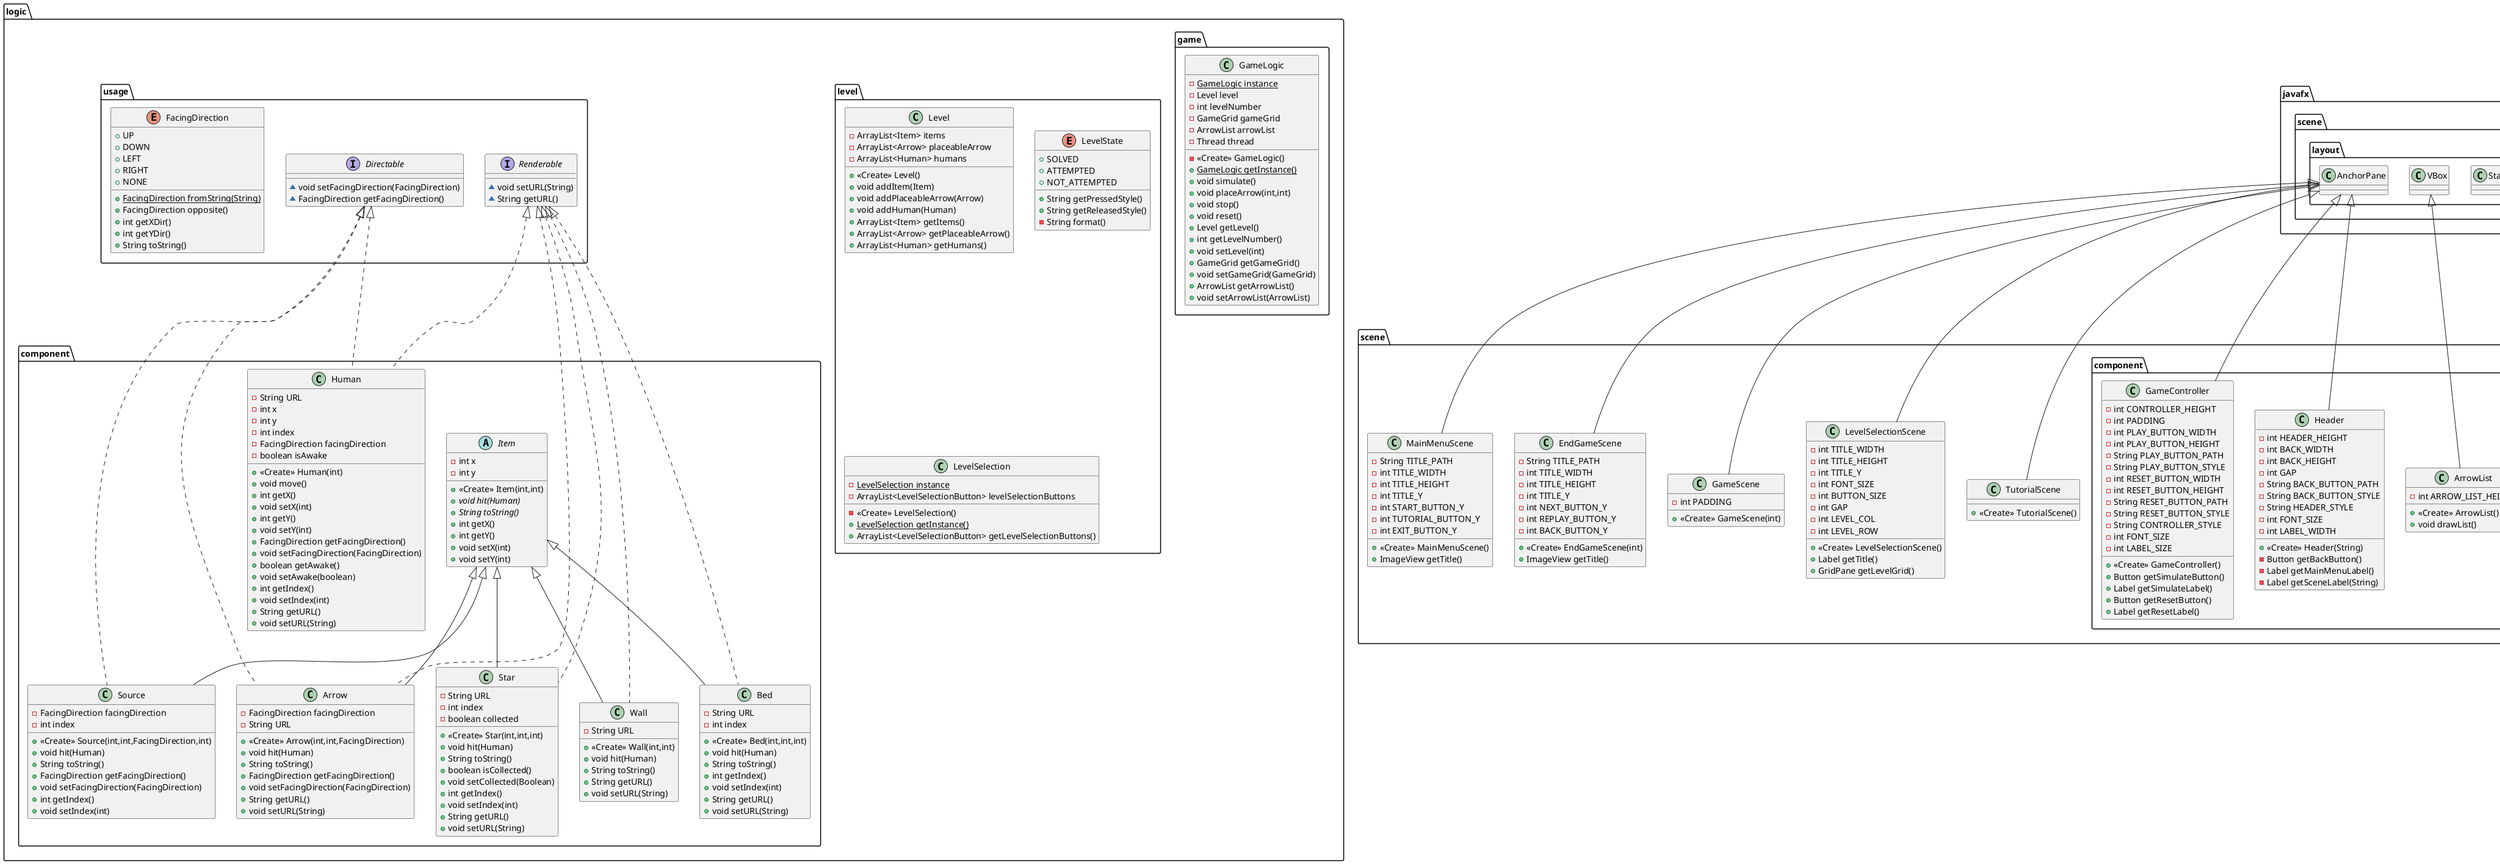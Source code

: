 @startuml
class logic.component.Star {
- String URL
- int index
- boolean collected
+ <<Create>> Star(int,int,int)
+ void hit(Human)
+ String toString()
+ boolean isCollected()
+ void setCollected(Boolean)
+ int getIndex()
+ void setIndex(int)
+ String getURL()
+ void setURL(String)
}
class scene.component.GameGrid {
- int GAME_GRID_X
- ArrayList<GameCell> boardState
+ <<Create>> GameGrid()
+ void drawBoard()
+ void drawCell(int,int,String)
+ ArrayList<GameCell> getBoardState()
}
abstract class logic.component.Item {
- int x
- int y
+ <<Create>> Item(int,int)
+ {abstract}void hit(Human)
+ {abstract}String toString()
+ int getX()
+ int getY()
+ void setX(int)
+ void setY(int)
}
class scene.component.SecondaryButton {
- int BUTTON_WIDTH
- int BUTTON_HEIGHT
- int GAP
- String BUTTON_PRESSED_PATH
- String BUTTON_RELEASED_PATH
- String BUTTON_PRESSED_STYLE
- String BUTTON_RELEASED_STYLE
- int FONT_SIZE
+ <<Create>> SecondaryButton(String)
+ void initializeEventHandler()
}
class logic.game.GameLogic {
- {static} GameLogic instance
- Level level
- int levelNumber
- GameGrid gameGrid
- ArrowList arrowList
- Thread thread
- <<Create>> GameLogic()
+ {static} GameLogic getInstance()
+ void simulate()
+ void placeArrow(int,int)
+ void stop()
+ void reset()
+ Level getLevel()
+ int getLevelNumber()
+ void setLevel(int)
+ GameGrid getGameGrid()
+ void setGameGrid(GameGrid)
+ ArrowList getArrowList()
+ void setArrowList(ArrowList)
}
class application.Main {
+ {static} Stage primaryStage
+ void start(Stage)
- void initializeBackgroundMusic()
+ {static} void setScene(Parent)
+ {static} void main(String[])
}
class scene.TutorialScene {
+ <<Create>> TutorialScene()
}
class logic.component.Source {
- FacingDirection facingDirection
- int index
+ <<Create>> Source(int,int,FacingDirection,int)
+ void hit(Human)
+ String toString()
+ FacingDirection getFacingDirection()
+ void setFacingDirection(FacingDirection)
+ int getIndex()
+ void setIndex(int)
}
class util.FileToLevel {
+ {static} Level convert(File)
}
class logic.component.Wall {
- String URL
+ <<Create>> Wall(int,int)
+ void hit(Human)
+ String toString()
+ String getURL()
+ void setURL(String)
}
class logic.level.Level {
- ArrayList<Item> items
- ArrayList<Arrow> placeableArrow
- ArrayList<Human> humans
+ <<Create>> Level()
+ void addItem(Item)
+ void addPlaceableArrow(Arrow)
+ void addHuman(Human)
+ ArrayList<Item> getItems()
+ ArrayList<Arrow> getPlaceableArrow()
+ ArrayList<Human> getHumans()
}
class scene.LevelSelectionScene {
- int TITLE_WIDTH
- int TITLE_HEIGHT
- int TITLE_Y
- int FONT_SIZE
- int BUTTON_SIZE
- int GAP
- int LEVEL_COL
- int LEVEL_ROW
+ <<Create>> LevelSelectionScene()
+ Label getTitle()
+ GridPane getLevelGrid()
}
class scene.component.PrimaryButton {
- int BUTTON_WIDTH
- int BUTTON_HEIGHT
- int GAP
- String BUTTON_PRESSED_PATH
- String BUTTON_RELEASED_PATH
- String BUTTON_PRESSED_STYLE
- String BUTTON_RELEASED_STYLE
- int FONT_SIZE
+ <<Create>> PrimaryButton(String)
+ void initializeEventHandler()
}
class scene.component.GameCell {
- int xPosition
- int yPosition
+ <<Create>> GameCell(int,int)
- void handleClick(MouseEvent)
+ void draw(String)
+ void setxPosition(int)
+ void setyPosition(int)
}
interface logic.usage.Directable {
~ void setFacingDirection(FacingDirection)
~ FacingDirection getFacingDirection()
}
interface logic.usage.Renderable {
~ void setURL(String)
~ String getURL()
}
class util.Constant {
+ {static} int GAME_WIDTH
+ {static} int GAME_HEIGHT
+ {static} int LEVEL_COUNT
+ {static} int BOARD_WIDTH
+ {static} int BOARD_HEIGHT
+ {static} int CELL_SIZE
+ {static} int HUMAN_COUNT
+ {static} String getBackground(int)
}
class scene.component.ArrowList {
- int ARROW_LIST_HEIGHT
+ <<Create>> ArrowList()
+ void drawList()
}
class scene.GameScene {
- int PADDING
+ <<Create>> GameScene(int)
}
class scene.EndGameScene {
- String TITLE_PATH
- int TITLE_WIDTH
- int TITLE_HEIGHT
- int TITLE_Y
- int NEXT_BUTTON_Y
- int REPLAY_BUTTON_Y
- int BACK_BUTTON_Y
+ <<Create>> EndGameScene(int)
+ ImageView getTitle()
}
enum logic.usage.FacingDirection {
+  UP
+  DOWN
+  LEFT
+  RIGHT
+  NONE
+ {static} FacingDirection fromString(String)
+ FacingDirection opposite()
+ int getXDir()
+ int getYDir()
+ String toString()
}
class logic.component.Arrow {
- FacingDirection facingDirection
- String URL
+ <<Create>> Arrow(int,int,FacingDirection)
+ void hit(Human)
+ String toString()
+ FacingDirection getFacingDirection()
+ void setFacingDirection(FacingDirection)
+ String getURL()
+ void setURL(String)
}
class scene.component.Header {
- int HEADER_HEIGHT
- int BACK_WIDTH
- int BACK_HEIGHT
- int GAP
- String BACK_BUTTON_PATH
- String BACK_BUTTON_STYLE
- String HEADER_STYLE
- int FONT_SIZE
- int LABEL_WIDTH
+ <<Create>> Header(String)
- Button getBackButton()
- Label getMainMenuLabel()
- Label getSceneLabel(String)
}
enum logic.level.LevelState {
+  SOLVED
+  ATTEMPTED
+  NOT_ATTEMPTED
+ String getPressedStyle()
+ String getReleasedStyle()
- String format()
}
class logic.component.Human {
- String URL
- int x
- int y
- int index
- FacingDirection facingDirection
- boolean isAwake
+ <<Create>> Human(int)
+ void move()
+ int getX()
+ void setX(int)
+ int getY()
+ void setY(int)
+ FacingDirection getFacingDirection()
+ void setFacingDirection(FacingDirection)
+ boolean getAwake()
+ void setAwake(boolean)
+ int getIndex()
+ void setIndex(int)
+ String getURL()
+ void setURL(String)
}
class logic.level.LevelSelection {
- {static} LevelSelection instance
- ArrayList<LevelSelectionButton> levelSelectionButtons
- <<Create>> LevelSelection()
+ {static} LevelSelection getInstance()
+ ArrayList<LevelSelectionButton> getLevelSelectionButtons()
}
class scene.MainMenuScene {
- String TITLE_PATH
- int TITLE_WIDTH
- int TITLE_HEIGHT
- int TITLE_Y
- int START_BUTTON_Y
- int TUTORIAL_BUTTON_Y
- int EXIT_BUTTON_Y
+ <<Create>> MainMenuScene()
+ ImageView getTitle()
}
class scene.component.GameController {
- int CONTROLLER_HEIGHT
- int PADDING
- int PLAY_BUTTON_WIDTH
- int PLAY_BUTTON_HEIGHT
- String PLAY_BUTTON_PATH
- String PLAY_BUTTON_STYLE
- int RESET_BUTTON_WIDTH
- int RESET_BUTTON_HEIGHT
- String RESET_BUTTON_PATH
- String RESET_BUTTON_STYLE
- String CONTROLLER_STYLE
- int FONT_SIZE
- int LABEL_SIZE
+ <<Create>> GameController()
+ Button getSimulateButton()
+ Label getSimulateLabel()
+ Button getResetButton()
+ Label getResetLabel()
}
class logic.component.Bed {
- String URL
- int index
+ <<Create>> Bed(int,int,int)
+ void hit(Human)
+ String toString()
+ int getIndex()
+ void setIndex(int)
+ String getURL()
+ void setURL(String)
}
class scene.component.LevelSelectionButton {
- LevelState levelState
- int BUTTON_SIZE
- int GAP
- int FONT_SIZE
+ <<Create>> LevelSelectionButton(int)
+ void changeState(LevelState)
- void initializeEventHandler(int)
+ void initialize()
}


logic.usage.Renderable <|.. logic.component.Star
logic.component.Item <|-- logic.component.Star
javafx.scene.layout.GridPane <|-- scene.component.GameGrid
javafx.scene.control.Button <|-- scene.component.SecondaryButton
javafx.application.Application <|-- application.Main
javafx.scene.layout.AnchorPane <|-- scene.TutorialScene
logic.usage.Directable <|.. logic.component.Source
logic.component.Item <|-- logic.component.Source
logic.usage.Renderable <|.. logic.component.Wall
logic.component.Item <|-- logic.component.Wall
javafx.scene.layout.AnchorPane <|-- scene.LevelSelectionScene
javafx.scene.control.Button <|-- scene.component.PrimaryButton
javafx.scene.layout.StackPane <|-- scene.component.GameCell
javafx.scene.layout.VBox <|-- scene.component.ArrowList
javafx.scene.layout.AnchorPane <|-- scene.GameScene
javafx.scene.layout.AnchorPane <|-- scene.EndGameScene
logic.usage.Directable <|.. logic.component.Arrow
logic.usage.Renderable <|.. logic.component.Arrow
logic.component.Item <|-- logic.component.Arrow
javafx.scene.layout.AnchorPane <|-- scene.component.Header
logic.usage.Directable <|.. logic.component.Human
logic.usage.Renderable <|.. logic.component.Human
javafx.scene.layout.AnchorPane <|-- scene.MainMenuScene
javafx.scene.layout.AnchorPane <|-- scene.component.GameController
logic.usage.Renderable <|.. logic.component.Bed
logic.component.Item <|-- logic.component.Bed
javafx.scene.control.Button <|-- scene.component.LevelSelectionButton
@enduml